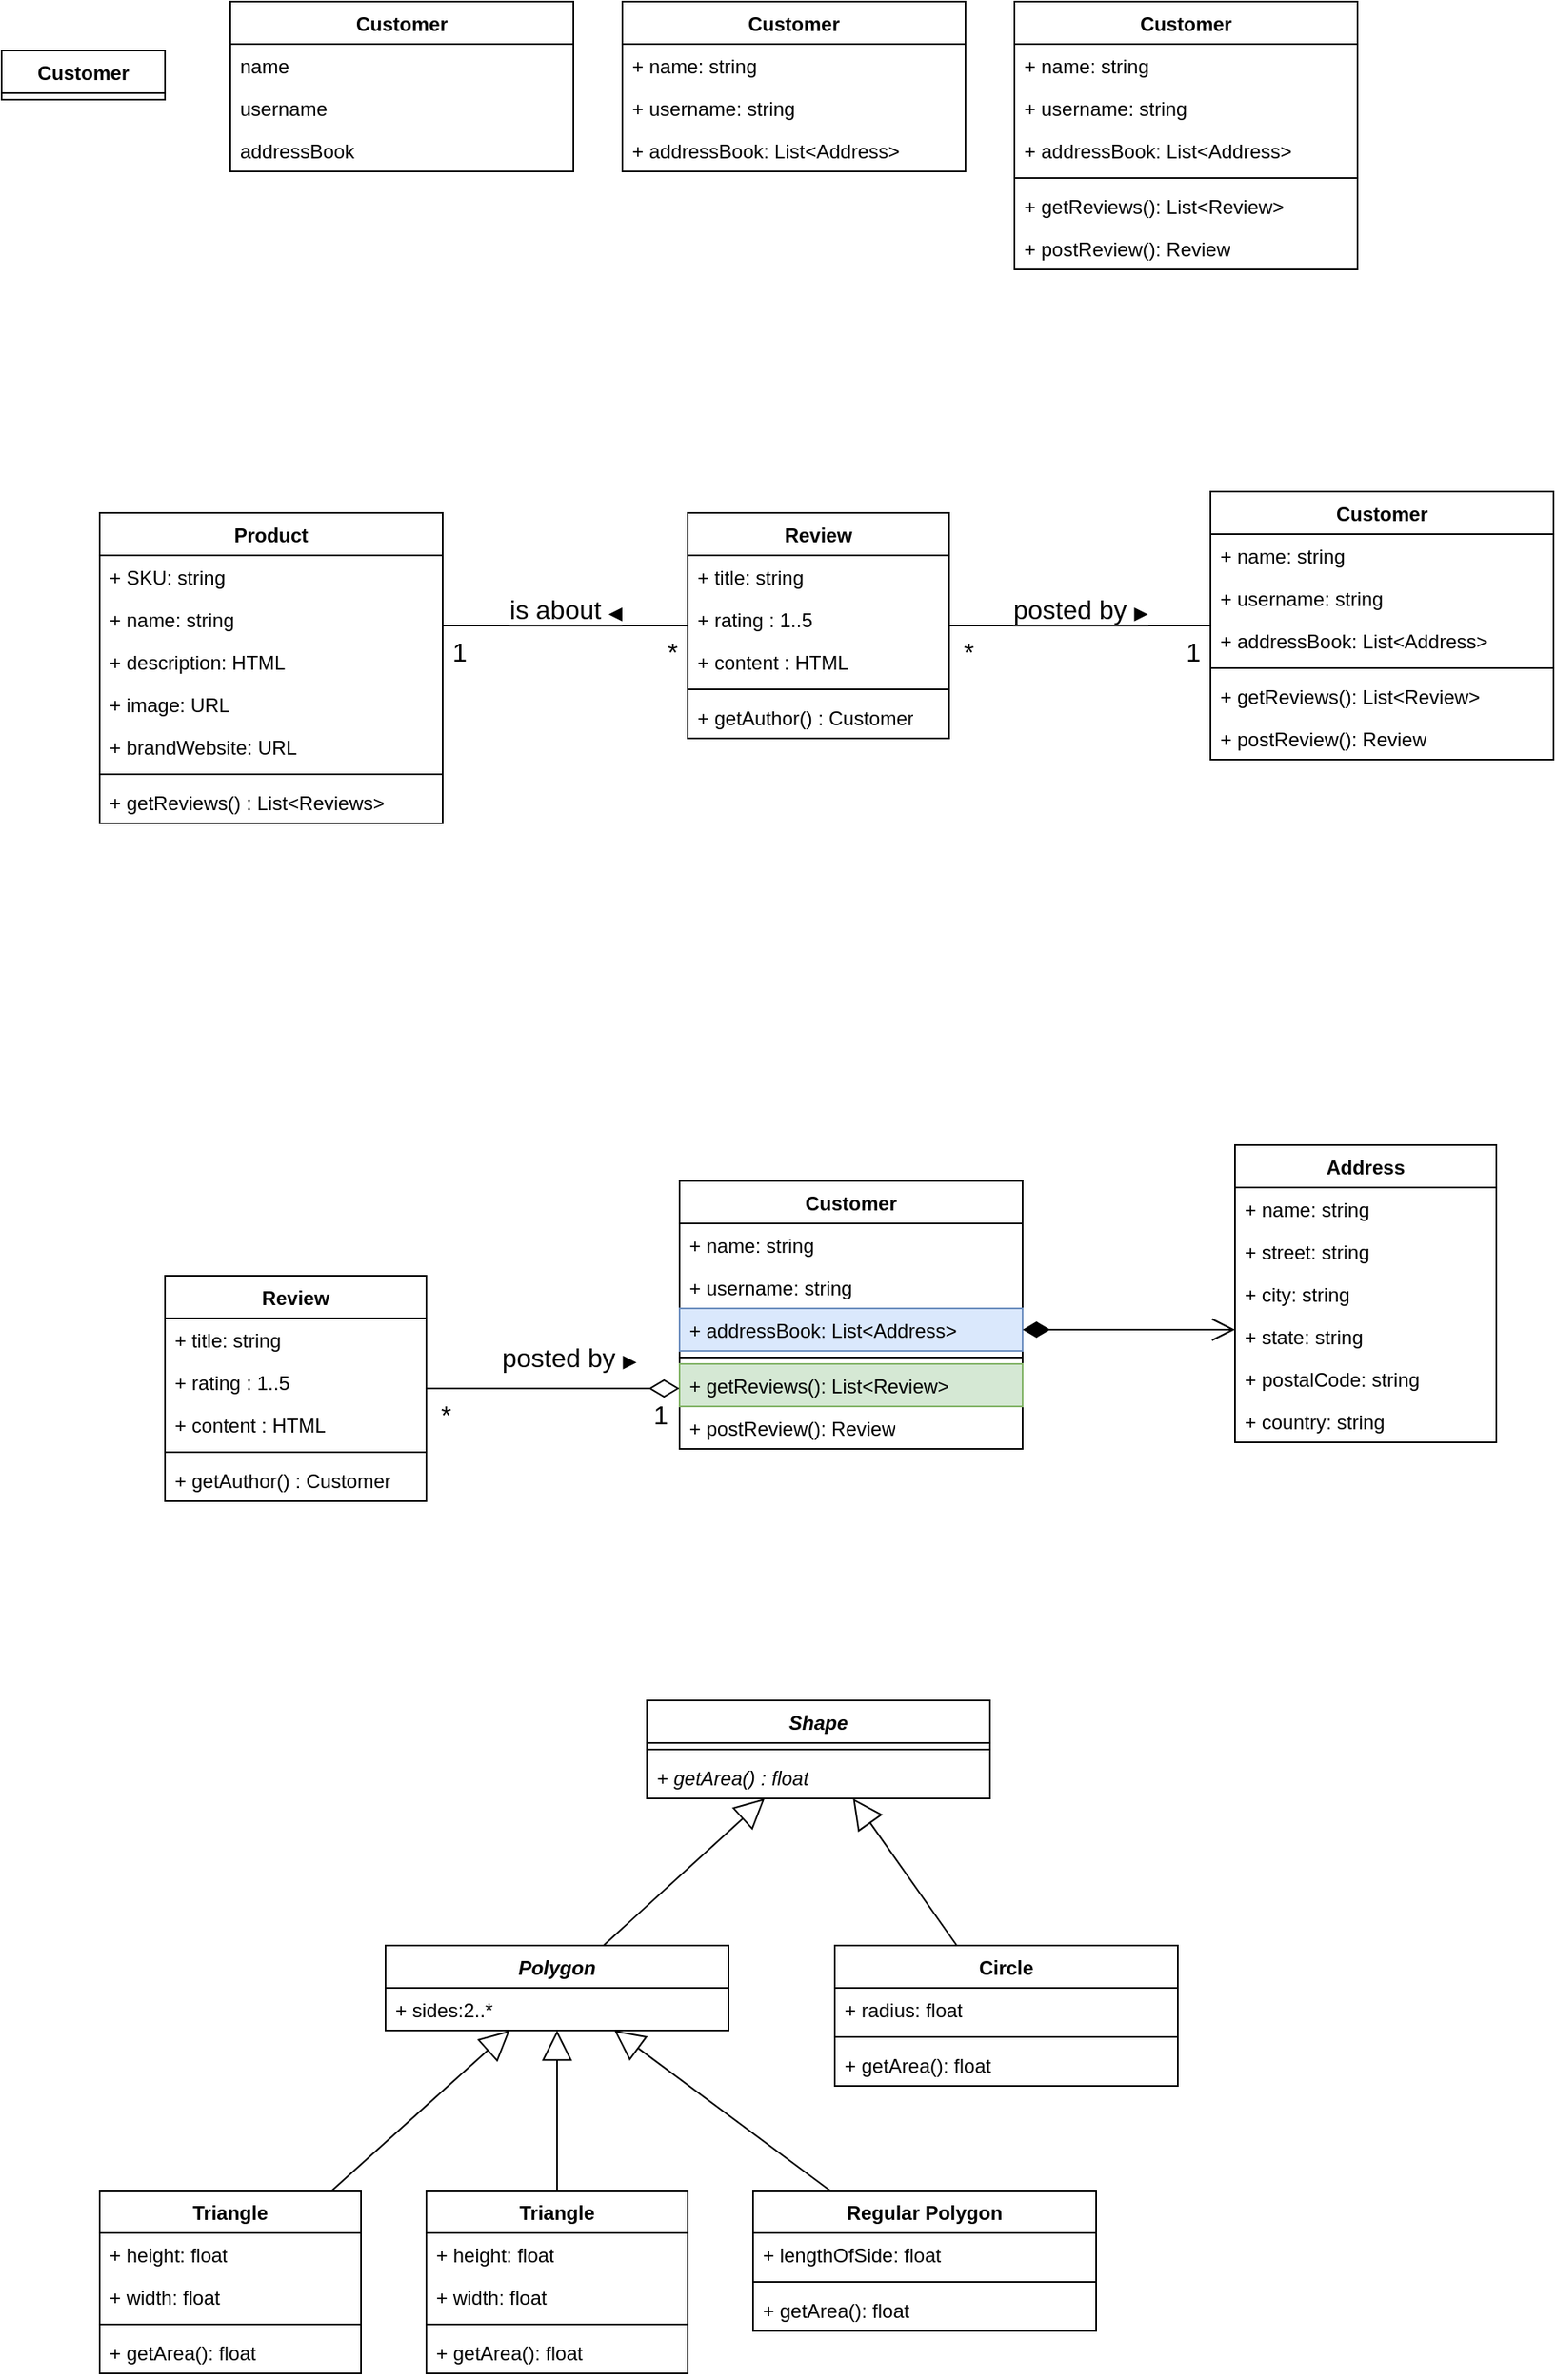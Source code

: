 <mxfile version="22.0.8" type="github">
  <diagram id="C5RBs43oDa-KdzZeNtuy" name="Page-1">
    <mxGraphModel dx="906" dy="637" grid="1" gridSize="10" guides="1" tooltips="1" connect="1" arrows="1" fold="1" page="1" pageScale="1" pageWidth="850" pageHeight="1100" math="0" shadow="0">
      <root>
        <mxCell id="WIyWlLk6GJQsqaUBKTNV-0" />
        <mxCell id="WIyWlLk6GJQsqaUBKTNV-1" parent="WIyWlLk6GJQsqaUBKTNV-0" />
        <mxCell id="ZJ9T57KxLmsrBC8LFWrL-14" value="Review" style="swimlane;fontStyle=1;align=center;verticalAlign=top;childLayout=stackLayout;horizontal=1;startSize=26;horizontalStack=0;resizeParent=1;resizeParentMax=0;resizeLast=0;collapsible=1;marginBottom=0;whiteSpace=wrap;html=1;" parent="WIyWlLk6GJQsqaUBKTNV-1" vertex="1">
          <mxGeometry x="440" y="373" width="160" height="138" as="geometry" />
        </mxCell>
        <mxCell id="ZJ9T57KxLmsrBC8LFWrL-15" value="+ title: string" style="text;strokeColor=none;fillColor=none;align=left;verticalAlign=top;spacingLeft=4;spacingRight=4;overflow=hidden;rotatable=0;points=[[0,0.5],[1,0.5]];portConstraint=eastwest;whiteSpace=wrap;html=1;" parent="ZJ9T57KxLmsrBC8LFWrL-14" vertex="1">
          <mxGeometry y="26" width="160" height="26" as="geometry" />
        </mxCell>
        <mxCell id="ZJ9T57KxLmsrBC8LFWrL-16" value="+ rating : 1..5" style="text;strokeColor=none;fillColor=none;align=left;verticalAlign=top;spacingLeft=4;spacingRight=4;overflow=hidden;rotatable=0;points=[[0,0.5],[1,0.5]];portConstraint=eastwest;whiteSpace=wrap;html=1;" parent="ZJ9T57KxLmsrBC8LFWrL-14" vertex="1">
          <mxGeometry y="52" width="160" height="26" as="geometry" />
        </mxCell>
        <mxCell id="ZJ9T57KxLmsrBC8LFWrL-17" value="+ content : HTML" style="text;strokeColor=none;fillColor=none;align=left;verticalAlign=top;spacingLeft=4;spacingRight=4;overflow=hidden;rotatable=0;points=[[0,0.5],[1,0.5]];portConstraint=eastwest;whiteSpace=wrap;html=1;" parent="ZJ9T57KxLmsrBC8LFWrL-14" vertex="1">
          <mxGeometry y="78" width="160" height="26" as="geometry" />
        </mxCell>
        <mxCell id="ZJ9T57KxLmsrBC8LFWrL-18" value="" style="line;strokeWidth=1;fillColor=none;align=left;verticalAlign=middle;spacingTop=-1;spacingLeft=3;spacingRight=3;rotatable=0;labelPosition=right;points=[];portConstraint=eastwest;strokeColor=inherit;" parent="ZJ9T57KxLmsrBC8LFWrL-14" vertex="1">
          <mxGeometry y="104" width="160" height="8" as="geometry" />
        </mxCell>
        <mxCell id="ZJ9T57KxLmsrBC8LFWrL-19" value="+ getAuthor() : Customer" style="text;strokeColor=none;fillColor=none;align=left;verticalAlign=top;spacingLeft=4;spacingRight=4;overflow=hidden;rotatable=0;points=[[0,0.5],[1,0.5]];portConstraint=eastwest;whiteSpace=wrap;html=1;" parent="ZJ9T57KxLmsrBC8LFWrL-14" vertex="1">
          <mxGeometry y="112" width="160" height="26" as="geometry" />
        </mxCell>
        <mxCell id="tM6PC3QzXayUx4B7SsoR-17" value="Customer" style="swimlane;fontStyle=1;align=center;verticalAlign=top;childLayout=stackLayout;horizontal=1;startSize=26;horizontalStack=0;resizeParent=1;resizeParentMax=0;resizeLast=0;collapsible=1;marginBottom=0;whiteSpace=wrap;html=1;" parent="WIyWlLk6GJQsqaUBKTNV-1" vertex="1">
          <mxGeometry x="160" y="60" width="210" height="104" as="geometry" />
        </mxCell>
        <mxCell id="tM6PC3QzXayUx4B7SsoR-18" value="name" style="text;strokeColor=none;fillColor=none;align=left;verticalAlign=top;spacingLeft=4;spacingRight=4;overflow=hidden;rotatable=0;points=[[0,0.5],[1,0.5]];portConstraint=eastwest;whiteSpace=wrap;html=1;" parent="tM6PC3QzXayUx4B7SsoR-17" vertex="1">
          <mxGeometry y="26" width="210" height="26" as="geometry" />
        </mxCell>
        <mxCell id="tM6PC3QzXayUx4B7SsoR-23" value="username" style="text;strokeColor=none;fillColor=none;align=left;verticalAlign=top;spacingLeft=4;spacingRight=4;overflow=hidden;rotatable=0;points=[[0,0.5],[1,0.5]];portConstraint=eastwest;whiteSpace=wrap;html=1;" parent="tM6PC3QzXayUx4B7SsoR-17" vertex="1">
          <mxGeometry y="52" width="210" height="26" as="geometry" />
        </mxCell>
        <mxCell id="tM6PC3QzXayUx4B7SsoR-50" value="addressBook" style="text;strokeColor=none;fillColor=none;align=left;verticalAlign=top;spacingLeft=4;spacingRight=4;overflow=hidden;rotatable=0;points=[[0,0.5],[1,0.5]];portConstraint=eastwest;whiteSpace=wrap;html=1;" parent="tM6PC3QzXayUx4B7SsoR-17" vertex="1">
          <mxGeometry y="78" width="210" height="26" as="geometry" />
        </mxCell>
        <mxCell id="tM6PC3QzXayUx4B7SsoR-25" value="Customer" style="swimlane;fontStyle=1;align=center;verticalAlign=top;childLayout=stackLayout;horizontal=1;startSize=26;horizontalStack=0;resizeParent=1;resizeParentMax=0;resizeLast=0;collapsible=1;marginBottom=0;whiteSpace=wrap;html=1;" parent="WIyWlLk6GJQsqaUBKTNV-1" vertex="1">
          <mxGeometry x="400" y="60" width="210" height="104" as="geometry" />
        </mxCell>
        <mxCell id="tM6PC3QzXayUx4B7SsoR-26" value="+ name: string" style="text;strokeColor=none;fillColor=none;align=left;verticalAlign=top;spacingLeft=4;spacingRight=4;overflow=hidden;rotatable=0;points=[[0,0.5],[1,0.5]];portConstraint=eastwest;whiteSpace=wrap;html=1;" parent="tM6PC3QzXayUx4B7SsoR-25" vertex="1">
          <mxGeometry y="26" width="210" height="26" as="geometry" />
        </mxCell>
        <mxCell id="tM6PC3QzXayUx4B7SsoR-27" value="+ username: string" style="text;strokeColor=none;fillColor=none;align=left;verticalAlign=top;spacingLeft=4;spacingRight=4;overflow=hidden;rotatable=0;points=[[0,0.5],[1,0.5]];portConstraint=eastwest;whiteSpace=wrap;html=1;" parent="tM6PC3QzXayUx4B7SsoR-25" vertex="1">
          <mxGeometry y="52" width="210" height="26" as="geometry" />
        </mxCell>
        <mxCell id="tM6PC3QzXayUx4B7SsoR-49" value="+ addressBook: List&amp;lt;Address&amp;gt;" style="text;strokeColor=none;fillColor=none;align=left;verticalAlign=top;spacingLeft=4;spacingRight=4;overflow=hidden;rotatable=0;points=[[0,0.5],[1,0.5]];portConstraint=eastwest;whiteSpace=wrap;html=1;" parent="tM6PC3QzXayUx4B7SsoR-25" vertex="1">
          <mxGeometry y="78" width="210" height="26" as="geometry" />
        </mxCell>
        <mxCell id="tM6PC3QzXayUx4B7SsoR-30" value="Customer" style="swimlane;fontStyle=1;align=center;verticalAlign=top;childLayout=stackLayout;horizontal=1;startSize=26;horizontalStack=0;resizeParent=1;resizeParentMax=0;resizeLast=0;collapsible=1;marginBottom=0;whiteSpace=wrap;html=1;" parent="WIyWlLk6GJQsqaUBKTNV-1" vertex="1">
          <mxGeometry x="640" y="60" width="210" height="164" as="geometry" />
        </mxCell>
        <mxCell id="tM6PC3QzXayUx4B7SsoR-31" value="+ name: string" style="text;strokeColor=none;fillColor=none;align=left;verticalAlign=top;spacingLeft=4;spacingRight=4;overflow=hidden;rotatable=0;points=[[0,0.5],[1,0.5]];portConstraint=eastwest;whiteSpace=wrap;html=1;" parent="tM6PC3QzXayUx4B7SsoR-30" vertex="1">
          <mxGeometry y="26" width="210" height="26" as="geometry" />
        </mxCell>
        <mxCell id="tM6PC3QzXayUx4B7SsoR-32" value="+ username: string" style="text;strokeColor=none;fillColor=none;align=left;verticalAlign=top;spacingLeft=4;spacingRight=4;overflow=hidden;rotatable=0;points=[[0,0.5],[1,0.5]];portConstraint=eastwest;whiteSpace=wrap;html=1;" parent="tM6PC3QzXayUx4B7SsoR-30" vertex="1">
          <mxGeometry y="52" width="210" height="26" as="geometry" />
        </mxCell>
        <mxCell id="tM6PC3QzXayUx4B7SsoR-48" value="+ addressBook: List&amp;lt;Address&amp;gt;" style="text;strokeColor=none;fillColor=none;align=left;verticalAlign=top;spacingLeft=4;spacingRight=4;overflow=hidden;rotatable=0;points=[[0,0.5],[1,0.5]];portConstraint=eastwest;whiteSpace=wrap;html=1;" parent="tM6PC3QzXayUx4B7SsoR-30" vertex="1">
          <mxGeometry y="78" width="210" height="26" as="geometry" />
        </mxCell>
        <mxCell id="tM6PC3QzXayUx4B7SsoR-33" value="" style="line;strokeWidth=1;fillColor=none;align=left;verticalAlign=middle;spacingTop=-1;spacingLeft=3;spacingRight=3;rotatable=0;labelPosition=right;points=[];portConstraint=eastwest;strokeColor=inherit;" parent="tM6PC3QzXayUx4B7SsoR-30" vertex="1">
          <mxGeometry y="104" width="210" height="8" as="geometry" />
        </mxCell>
        <mxCell id="tM6PC3QzXayUx4B7SsoR-100" value="+ getReviews(): List&amp;lt;Review&amp;gt;" style="text;strokeColor=none;fillColor=none;align=left;verticalAlign=top;spacingLeft=4;spacingRight=4;overflow=hidden;rotatable=0;points=[[0,0.5],[1,0.5]];portConstraint=eastwest;whiteSpace=wrap;html=1;" parent="tM6PC3QzXayUx4B7SsoR-30" vertex="1">
          <mxGeometry y="112" width="210" height="26" as="geometry" />
        </mxCell>
        <mxCell id="tM6PC3QzXayUx4B7SsoR-34" value="+ postReview(): Review" style="text;strokeColor=none;fillColor=none;align=left;verticalAlign=top;spacingLeft=4;spacingRight=4;overflow=hidden;rotatable=0;points=[[0,0.5],[1,0.5]];portConstraint=eastwest;whiteSpace=wrap;html=1;" parent="tM6PC3QzXayUx4B7SsoR-30" vertex="1">
          <mxGeometry y="138" width="210" height="26" as="geometry" />
        </mxCell>
        <mxCell id="tM6PC3QzXayUx4B7SsoR-35" value="Customer" style="swimlane;fontStyle=1;align=center;verticalAlign=top;childLayout=stackLayout;horizontal=1;startSize=26;horizontalStack=0;resizeParent=1;resizeParentMax=0;resizeLast=0;collapsible=1;marginBottom=0;whiteSpace=wrap;html=1;" parent="WIyWlLk6GJQsqaUBKTNV-1" vertex="1" collapsed="1">
          <mxGeometry x="20" y="90" width="100" height="30" as="geometry">
            <mxRectangle x="-10" y="80" width="210" height="112" as="alternateBounds" />
          </mxGeometry>
        </mxCell>
        <mxCell id="tM6PC3QzXayUx4B7SsoR-36" value="+ name: string" style="text;strokeColor=none;fillColor=none;align=left;verticalAlign=top;spacingLeft=4;spacingRight=4;overflow=hidden;rotatable=0;points=[[0,0.5],[1,0.5]];portConstraint=eastwest;whiteSpace=wrap;html=1;" parent="tM6PC3QzXayUx4B7SsoR-35" vertex="1">
          <mxGeometry y="26" width="210" height="26" as="geometry" />
        </mxCell>
        <mxCell id="tM6PC3QzXayUx4B7SsoR-37" value="+ username: string" style="text;strokeColor=none;fillColor=none;align=left;verticalAlign=top;spacingLeft=4;spacingRight=4;overflow=hidden;rotatable=0;points=[[0,0.5],[1,0.5]];portConstraint=eastwest;whiteSpace=wrap;html=1;" parent="tM6PC3QzXayUx4B7SsoR-35" vertex="1">
          <mxGeometry y="52" width="210" height="26" as="geometry" />
        </mxCell>
        <mxCell id="tM6PC3QzXayUx4B7SsoR-38" value="" style="line;strokeWidth=1;fillColor=none;align=left;verticalAlign=middle;spacingTop=-1;spacingLeft=3;spacingRight=3;rotatable=0;labelPosition=right;points=[];portConstraint=eastwest;strokeColor=inherit;" parent="tM6PC3QzXayUx4B7SsoR-35" vertex="1">
          <mxGeometry y="78" width="210" height="8" as="geometry" />
        </mxCell>
        <mxCell id="tM6PC3QzXayUx4B7SsoR-39" value="+ postReview(): Review" style="text;strokeColor=none;fillColor=none;align=left;verticalAlign=top;spacingLeft=4;spacingRight=4;overflow=hidden;rotatable=0;points=[[0,0.5],[1,0.5]];portConstraint=eastwest;whiteSpace=wrap;html=1;" parent="tM6PC3QzXayUx4B7SsoR-35" vertex="1">
          <mxGeometry y="86" width="210" height="26" as="geometry" />
        </mxCell>
        <mxCell id="tM6PC3QzXayUx4B7SsoR-40" value="Customer" style="swimlane;fontStyle=1;align=center;verticalAlign=top;childLayout=stackLayout;horizontal=1;startSize=26;horizontalStack=0;resizeParent=1;resizeParentMax=0;resizeLast=0;collapsible=1;marginBottom=0;whiteSpace=wrap;html=1;" parent="WIyWlLk6GJQsqaUBKTNV-1" vertex="1">
          <mxGeometry x="760" y="360" width="210" height="164" as="geometry" />
        </mxCell>
        <mxCell id="tM6PC3QzXayUx4B7SsoR-41" value="+ name: string" style="text;strokeColor=none;fillColor=none;align=left;verticalAlign=top;spacingLeft=4;spacingRight=4;overflow=hidden;rotatable=0;points=[[0,0.5],[1,0.5]];portConstraint=eastwest;whiteSpace=wrap;html=1;" parent="tM6PC3QzXayUx4B7SsoR-40" vertex="1">
          <mxGeometry y="26" width="210" height="26" as="geometry" />
        </mxCell>
        <mxCell id="tM6PC3QzXayUx4B7SsoR-42" value="+ username: string" style="text;strokeColor=none;fillColor=none;align=left;verticalAlign=top;spacingLeft=4;spacingRight=4;overflow=hidden;rotatable=0;points=[[0,0.5],[1,0.5]];portConstraint=eastwest;whiteSpace=wrap;html=1;" parent="tM6PC3QzXayUx4B7SsoR-40" vertex="1">
          <mxGeometry y="52" width="210" height="26" as="geometry" />
        </mxCell>
        <mxCell id="tM6PC3QzXayUx4B7SsoR-46" value="+ addressBook: List&amp;lt;Address&amp;gt;" style="text;strokeColor=none;fillColor=none;align=left;verticalAlign=top;spacingLeft=4;spacingRight=4;overflow=hidden;rotatable=0;points=[[0,0.5],[1,0.5]];portConstraint=eastwest;whiteSpace=wrap;html=1;" parent="tM6PC3QzXayUx4B7SsoR-40" vertex="1">
          <mxGeometry y="78" width="210" height="26" as="geometry" />
        </mxCell>
        <mxCell id="tM6PC3QzXayUx4B7SsoR-43" value="" style="line;strokeWidth=1;fillColor=none;align=left;verticalAlign=middle;spacingTop=-1;spacingLeft=3;spacingRight=3;rotatable=0;labelPosition=right;points=[];portConstraint=eastwest;strokeColor=inherit;" parent="tM6PC3QzXayUx4B7SsoR-40" vertex="1">
          <mxGeometry y="104" width="210" height="8" as="geometry" />
        </mxCell>
        <mxCell id="tM6PC3QzXayUx4B7SsoR-90" value="+ getReviews(): List&amp;lt;Review&amp;gt;" style="text;strokeColor=none;fillColor=none;align=left;verticalAlign=top;spacingLeft=4;spacingRight=4;overflow=hidden;rotatable=0;points=[[0,0.5],[1,0.5]];portConstraint=eastwest;whiteSpace=wrap;html=1;" parent="tM6PC3QzXayUx4B7SsoR-40" vertex="1">
          <mxGeometry y="112" width="210" height="26" as="geometry" />
        </mxCell>
        <mxCell id="tM6PC3QzXayUx4B7SsoR-44" value="+ postReview(): Review" style="text;strokeColor=none;fillColor=none;align=left;verticalAlign=top;spacingLeft=4;spacingRight=4;overflow=hidden;rotatable=0;points=[[0,0.5],[1,0.5]];portConstraint=eastwest;whiteSpace=wrap;html=1;" parent="tM6PC3QzXayUx4B7SsoR-40" vertex="1">
          <mxGeometry y="138" width="210" height="26" as="geometry" />
        </mxCell>
        <mxCell id="tM6PC3QzXayUx4B7SsoR-51" value="Address" style="swimlane;fontStyle=1;align=center;verticalAlign=top;childLayout=stackLayout;horizontal=1;startSize=26;horizontalStack=0;resizeParent=1;resizeParentMax=0;resizeLast=0;collapsible=1;marginBottom=0;whiteSpace=wrap;html=1;" parent="WIyWlLk6GJQsqaUBKTNV-1" vertex="1">
          <mxGeometry x="775" y="760" width="160" height="182" as="geometry" />
        </mxCell>
        <mxCell id="tM6PC3QzXayUx4B7SsoR-52" value="+ name: string" style="text;strokeColor=none;fillColor=none;align=left;verticalAlign=top;spacingLeft=4;spacingRight=4;overflow=hidden;rotatable=0;points=[[0,0.5],[1,0.5]];portConstraint=eastwest;whiteSpace=wrap;html=1;" parent="tM6PC3QzXayUx4B7SsoR-51" vertex="1">
          <mxGeometry y="26" width="160" height="26" as="geometry" />
        </mxCell>
        <mxCell id="tM6PC3QzXayUx4B7SsoR-53" value="+ street: string" style="text;strokeColor=none;fillColor=none;align=left;verticalAlign=top;spacingLeft=4;spacingRight=4;overflow=hidden;rotatable=0;points=[[0,0.5],[1,0.5]];portConstraint=eastwest;whiteSpace=wrap;html=1;" parent="tM6PC3QzXayUx4B7SsoR-51" vertex="1">
          <mxGeometry y="52" width="160" height="26" as="geometry" />
        </mxCell>
        <mxCell id="tM6PC3QzXayUx4B7SsoR-54" value="+ city: string" style="text;strokeColor=none;fillColor=none;align=left;verticalAlign=top;spacingLeft=4;spacingRight=4;overflow=hidden;rotatable=0;points=[[0,0.5],[1,0.5]];portConstraint=eastwest;whiteSpace=wrap;html=1;" parent="tM6PC3QzXayUx4B7SsoR-51" vertex="1">
          <mxGeometry y="78" width="160" height="26" as="geometry" />
        </mxCell>
        <mxCell id="tM6PC3QzXayUx4B7SsoR-55" value="+ state: string" style="text;strokeColor=none;fillColor=none;align=left;verticalAlign=top;spacingLeft=4;spacingRight=4;overflow=hidden;rotatable=0;points=[[0,0.5],[1,0.5]];portConstraint=eastwest;whiteSpace=wrap;html=1;" parent="tM6PC3QzXayUx4B7SsoR-51" vertex="1">
          <mxGeometry y="104" width="160" height="26" as="geometry" />
        </mxCell>
        <mxCell id="tM6PC3QzXayUx4B7SsoR-56" value="+ postalCode: string" style="text;strokeColor=none;fillColor=none;align=left;verticalAlign=top;spacingLeft=4;spacingRight=4;overflow=hidden;rotatable=0;points=[[0,0.5],[1,0.5]];portConstraint=eastwest;whiteSpace=wrap;html=1;" parent="tM6PC3QzXayUx4B7SsoR-51" vertex="1">
          <mxGeometry y="130" width="160" height="26" as="geometry" />
        </mxCell>
        <mxCell id="tM6PC3QzXayUx4B7SsoR-57" value="+ country: string" style="text;strokeColor=none;fillColor=none;align=left;verticalAlign=top;spacingLeft=4;spacingRight=4;overflow=hidden;rotatable=0;points=[[0,0.5],[1,0.5]];portConstraint=eastwest;whiteSpace=wrap;html=1;" parent="tM6PC3QzXayUx4B7SsoR-51" vertex="1">
          <mxGeometry y="156" width="160" height="26" as="geometry" />
        </mxCell>
        <mxCell id="tM6PC3QzXayUx4B7SsoR-58" value="&lt;font style=&quot;font-size: 16px;&quot;&gt;posted by&amp;nbsp;&lt;/font&gt;▶" style="endArrow=none;html=1;endSize=12;startArrow=none;startSize=14;startFill=0;edgeStyle=orthogonalEdgeStyle;rounded=0;endFill=0;" parent="WIyWlLk6GJQsqaUBKTNV-1" source="ZJ9T57KxLmsrBC8LFWrL-14" target="tM6PC3QzXayUx4B7SsoR-40" edge="1">
          <mxGeometry y="10" relative="1" as="geometry">
            <mxPoint x="450" y="471.5" as="sourcePoint" />
            <mxPoint x="610" y="471.5" as="targetPoint" />
            <mxPoint as="offset" />
          </mxGeometry>
        </mxCell>
        <mxCell id="tM6PC3QzXayUx4B7SsoR-59" value="&lt;font&gt;&lt;font style=&quot;font-size: 16px;&quot;&gt;*&lt;/font&gt;&lt;br&gt;&lt;/font&gt;" style="edgeLabel;resizable=0;html=1;align=left;verticalAlign=top;" parent="tM6PC3QzXayUx4B7SsoR-58" connectable="0" vertex="1">
          <mxGeometry x="-1" relative="1" as="geometry">
            <mxPoint x="7" as="offset" />
          </mxGeometry>
        </mxCell>
        <mxCell id="tM6PC3QzXayUx4B7SsoR-60" value="&lt;font style=&quot;font-size: 16px;&quot;&gt;1&lt;/font&gt;" style="edgeLabel;resizable=0;html=1;align=right;verticalAlign=top;" parent="tM6PC3QzXayUx4B7SsoR-58" connectable="0" vertex="1">
          <mxGeometry x="1" relative="1" as="geometry">
            <mxPoint x="-6" as="offset" />
          </mxGeometry>
        </mxCell>
        <mxCell id="tM6PC3QzXayUx4B7SsoR-61" value="Product" style="swimlane;fontStyle=1;align=center;verticalAlign=top;childLayout=stackLayout;horizontal=1;startSize=26;horizontalStack=0;resizeParent=1;resizeParentMax=0;resizeLast=0;collapsible=1;marginBottom=0;whiteSpace=wrap;html=1;" parent="WIyWlLk6GJQsqaUBKTNV-1" vertex="1">
          <mxGeometry x="80" y="373" width="210" height="190" as="geometry" />
        </mxCell>
        <mxCell id="tM6PC3QzXayUx4B7SsoR-62" value="+ SKU: string" style="text;strokeColor=none;fillColor=none;align=left;verticalAlign=top;spacingLeft=4;spacingRight=4;overflow=hidden;rotatable=0;points=[[0,0.5],[1,0.5]];portConstraint=eastwest;whiteSpace=wrap;html=1;" parent="tM6PC3QzXayUx4B7SsoR-61" vertex="1">
          <mxGeometry y="26" width="210" height="26" as="geometry" />
        </mxCell>
        <mxCell id="tM6PC3QzXayUx4B7SsoR-63" value="+ name: string" style="text;strokeColor=none;fillColor=none;align=left;verticalAlign=top;spacingLeft=4;spacingRight=4;overflow=hidden;rotatable=0;points=[[0,0.5],[1,0.5]];portConstraint=eastwest;whiteSpace=wrap;html=1;" parent="tM6PC3QzXayUx4B7SsoR-61" vertex="1">
          <mxGeometry y="52" width="210" height="26" as="geometry" />
        </mxCell>
        <mxCell id="tM6PC3QzXayUx4B7SsoR-73" value="+ description: HTML" style="text;strokeColor=none;fillColor=none;align=left;verticalAlign=top;spacingLeft=4;spacingRight=4;overflow=hidden;rotatable=0;points=[[0,0.5],[1,0.5]];portConstraint=eastwest;whiteSpace=wrap;html=1;" parent="tM6PC3QzXayUx4B7SsoR-61" vertex="1">
          <mxGeometry y="78" width="210" height="26" as="geometry" />
        </mxCell>
        <mxCell id="tM6PC3QzXayUx4B7SsoR-65" value="+ image: URL" style="text;strokeColor=none;fillColor=none;align=left;verticalAlign=top;spacingLeft=4;spacingRight=4;overflow=hidden;rotatable=0;points=[[0,0.5],[1,0.5]];portConstraint=eastwest;whiteSpace=wrap;html=1;" parent="tM6PC3QzXayUx4B7SsoR-61" vertex="1">
          <mxGeometry y="104" width="210" height="26" as="geometry" />
        </mxCell>
        <mxCell id="tM6PC3QzXayUx4B7SsoR-66" value="+ brandWebsite: URL" style="text;strokeColor=none;fillColor=none;align=left;verticalAlign=top;spacingLeft=4;spacingRight=4;overflow=hidden;rotatable=0;points=[[0,0.5],[1,0.5]];portConstraint=eastwest;whiteSpace=wrap;html=1;" parent="tM6PC3QzXayUx4B7SsoR-61" vertex="1">
          <mxGeometry y="130" width="210" height="26" as="geometry" />
        </mxCell>
        <mxCell id="tM6PC3QzXayUx4B7SsoR-67" value="" style="line;strokeWidth=1;fillColor=none;align=left;verticalAlign=middle;spacingTop=-1;spacingLeft=3;spacingRight=3;rotatable=0;labelPosition=right;points=[];portConstraint=eastwest;strokeColor=inherit;" parent="tM6PC3QzXayUx4B7SsoR-61" vertex="1">
          <mxGeometry y="156" width="210" height="8" as="geometry" />
        </mxCell>
        <mxCell id="tM6PC3QzXayUx4B7SsoR-68" value="+ getReviews() : List&amp;lt;Reviews&amp;gt;" style="text;strokeColor=none;fillColor=none;align=left;verticalAlign=top;spacingLeft=4;spacingRight=4;overflow=hidden;rotatable=0;points=[[0,0.5],[1,0.5]];portConstraint=eastwest;whiteSpace=wrap;html=1;" parent="tM6PC3QzXayUx4B7SsoR-61" vertex="1">
          <mxGeometry y="164" width="210" height="26" as="geometry" />
        </mxCell>
        <mxCell id="tM6PC3QzXayUx4B7SsoR-70" value="&lt;font style=&quot;font-size: 16px;&quot;&gt;is about&amp;nbsp;&lt;/font&gt;◀" style="endArrow=none;html=1;endSize=12;startArrow=none;startSize=14;startFill=0;edgeStyle=orthogonalEdgeStyle;rounded=0;endFill=0;" parent="WIyWlLk6GJQsqaUBKTNV-1" edge="1">
          <mxGeometry y="10" relative="1" as="geometry">
            <mxPoint x="290" y="442" as="sourcePoint" />
            <mxPoint x="440" y="442" as="targetPoint" />
            <mxPoint as="offset" />
          </mxGeometry>
        </mxCell>
        <mxCell id="tM6PC3QzXayUx4B7SsoR-71" value="&lt;font style=&quot;font-size: 16px;&quot;&gt;1&lt;/font&gt;" style="edgeLabel;resizable=0;html=1;align=left;verticalAlign=top;" parent="tM6PC3QzXayUx4B7SsoR-70" connectable="0" vertex="1">
          <mxGeometry x="-1" relative="1" as="geometry">
            <mxPoint x="4" as="offset" />
          </mxGeometry>
        </mxCell>
        <mxCell id="tM6PC3QzXayUx4B7SsoR-72" value="&lt;font style=&quot;font-size: 16px;&quot;&gt;*&lt;/font&gt;" style="edgeLabel;resizable=0;html=1;align=right;verticalAlign=top;" parent="tM6PC3QzXayUx4B7SsoR-70" connectable="0" vertex="1">
          <mxGeometry x="1" relative="1" as="geometry">
            <mxPoint x="-6" as="offset" />
          </mxGeometry>
        </mxCell>
        <mxCell id="tM6PC3QzXayUx4B7SsoR-80" value="Customer" style="swimlane;fontStyle=1;align=center;verticalAlign=top;childLayout=stackLayout;horizontal=1;startSize=26;horizontalStack=0;resizeParent=1;resizeParentMax=0;resizeLast=0;collapsible=1;marginBottom=0;whiteSpace=wrap;html=1;" parent="WIyWlLk6GJQsqaUBKTNV-1" vertex="1">
          <mxGeometry x="435" y="782" width="210" height="164" as="geometry" />
        </mxCell>
        <mxCell id="tM6PC3QzXayUx4B7SsoR-81" value="+ name: string" style="text;strokeColor=none;fillColor=none;align=left;verticalAlign=top;spacingLeft=4;spacingRight=4;overflow=hidden;rotatable=0;points=[[0,0.5],[1,0.5]];portConstraint=eastwest;whiteSpace=wrap;html=1;" parent="tM6PC3QzXayUx4B7SsoR-80" vertex="1">
          <mxGeometry y="26" width="210" height="26" as="geometry" />
        </mxCell>
        <mxCell id="tM6PC3QzXayUx4B7SsoR-82" value="+ username: string" style="text;strokeColor=none;fillColor=none;align=left;verticalAlign=top;spacingLeft=4;spacingRight=4;overflow=hidden;rotatable=0;points=[[0,0.5],[1,0.5]];portConstraint=eastwest;whiteSpace=wrap;html=1;" parent="tM6PC3QzXayUx4B7SsoR-80" vertex="1">
          <mxGeometry y="52" width="210" height="26" as="geometry" />
        </mxCell>
        <mxCell id="tM6PC3QzXayUx4B7SsoR-83" value="+ addressBook: List&amp;lt;Address&amp;gt;" style="text;strokeColor=#6c8ebf;fillColor=#dae8fc;align=left;verticalAlign=top;spacingLeft=4;spacingRight=4;overflow=hidden;rotatable=0;points=[[0,0.5],[1,0.5]];portConstraint=eastwest;whiteSpace=wrap;html=1;" parent="tM6PC3QzXayUx4B7SsoR-80" vertex="1">
          <mxGeometry y="78" width="210" height="26" as="geometry" />
        </mxCell>
        <mxCell id="tM6PC3QzXayUx4B7SsoR-84" value="" style="line;strokeWidth=1;fillColor=none;align=left;verticalAlign=middle;spacingTop=-1;spacingLeft=3;spacingRight=3;rotatable=0;labelPosition=right;points=[];portConstraint=eastwest;strokeColor=inherit;" parent="tM6PC3QzXayUx4B7SsoR-80" vertex="1">
          <mxGeometry y="104" width="210" height="8" as="geometry" />
        </mxCell>
        <mxCell id="tM6PC3QzXayUx4B7SsoR-89" value="+ getReviews(): List&amp;lt;Review&amp;gt;" style="text;strokeColor=#82b366;fillColor=#d5e8d4;align=left;verticalAlign=top;spacingLeft=4;spacingRight=4;overflow=hidden;rotatable=0;points=[[0,0.5],[1,0.5]];portConstraint=eastwest;whiteSpace=wrap;html=1;" parent="tM6PC3QzXayUx4B7SsoR-80" vertex="1">
          <mxGeometry y="112" width="210" height="26" as="geometry" />
        </mxCell>
        <mxCell id="tM6PC3QzXayUx4B7SsoR-85" value="+ postReview(): Review" style="text;strokeColor=none;fillColor=none;align=left;verticalAlign=top;spacingLeft=4;spacingRight=4;overflow=hidden;rotatable=0;points=[[0,0.5],[1,0.5]];portConstraint=eastwest;whiteSpace=wrap;html=1;" parent="tM6PC3QzXayUx4B7SsoR-80" vertex="1">
          <mxGeometry y="138" width="210" height="26" as="geometry" />
        </mxCell>
        <mxCell id="tM6PC3QzXayUx4B7SsoR-86" value="" style="endArrow=open;html=1;endSize=12;startArrow=diamondThin;startSize=14;startFill=1;edgeStyle=orthogonalEdgeStyle;rounded=0;" parent="WIyWlLk6GJQsqaUBKTNV-1" source="tM6PC3QzXayUx4B7SsoR-83" target="tM6PC3QzXayUx4B7SsoR-51" edge="1">
          <mxGeometry y="10" relative="1" as="geometry">
            <mxPoint x="525" y="850" as="sourcePoint" />
            <mxPoint x="675" y="850" as="targetPoint" />
            <Array as="points">
              <mxPoint x="575" y="870" />
              <mxPoint x="575" y="870" />
            </Array>
            <mxPoint as="offset" />
          </mxGeometry>
        </mxCell>
        <mxCell id="tM6PC3QzXayUx4B7SsoR-91" value="Review" style="swimlane;fontStyle=1;align=center;verticalAlign=top;childLayout=stackLayout;horizontal=1;startSize=26;horizontalStack=0;resizeParent=1;resizeParentMax=0;resizeLast=0;collapsible=1;marginBottom=0;whiteSpace=wrap;html=1;" parent="WIyWlLk6GJQsqaUBKTNV-1" vertex="1">
          <mxGeometry x="120" y="840" width="160" height="138" as="geometry" />
        </mxCell>
        <mxCell id="tM6PC3QzXayUx4B7SsoR-92" value="+ title: string" style="text;strokeColor=none;fillColor=none;align=left;verticalAlign=top;spacingLeft=4;spacingRight=4;overflow=hidden;rotatable=0;points=[[0,0.5],[1,0.5]];portConstraint=eastwest;whiteSpace=wrap;html=1;" parent="tM6PC3QzXayUx4B7SsoR-91" vertex="1">
          <mxGeometry y="26" width="160" height="26" as="geometry" />
        </mxCell>
        <mxCell id="tM6PC3QzXayUx4B7SsoR-93" value="+ rating : 1..5" style="text;strokeColor=none;fillColor=none;align=left;verticalAlign=top;spacingLeft=4;spacingRight=4;overflow=hidden;rotatable=0;points=[[0,0.5],[1,0.5]];portConstraint=eastwest;whiteSpace=wrap;html=1;" parent="tM6PC3QzXayUx4B7SsoR-91" vertex="1">
          <mxGeometry y="52" width="160" height="26" as="geometry" />
        </mxCell>
        <mxCell id="tM6PC3QzXayUx4B7SsoR-94" value="+ content : HTML" style="text;strokeColor=none;fillColor=none;align=left;verticalAlign=top;spacingLeft=4;spacingRight=4;overflow=hidden;rotatable=0;points=[[0,0.5],[1,0.5]];portConstraint=eastwest;whiteSpace=wrap;html=1;" parent="tM6PC3QzXayUx4B7SsoR-91" vertex="1">
          <mxGeometry y="78" width="160" height="26" as="geometry" />
        </mxCell>
        <mxCell id="tM6PC3QzXayUx4B7SsoR-95" value="" style="line;strokeWidth=1;fillColor=none;align=left;verticalAlign=middle;spacingTop=-1;spacingLeft=3;spacingRight=3;rotatable=0;labelPosition=right;points=[];portConstraint=eastwest;strokeColor=inherit;" parent="tM6PC3QzXayUx4B7SsoR-91" vertex="1">
          <mxGeometry y="104" width="160" height="8" as="geometry" />
        </mxCell>
        <mxCell id="tM6PC3QzXayUx4B7SsoR-96" value="+ getAuthor() : Customer" style="text;strokeColor=none;fillColor=none;align=left;verticalAlign=top;spacingLeft=4;spacingRight=4;overflow=hidden;rotatable=0;points=[[0,0.5],[1,0.5]];portConstraint=eastwest;whiteSpace=wrap;html=1;" parent="tM6PC3QzXayUx4B7SsoR-91" vertex="1">
          <mxGeometry y="112" width="160" height="26" as="geometry" />
        </mxCell>
        <mxCell id="tM6PC3QzXayUx4B7SsoR-97" value="&lt;font style=&quot;font-size: 16px;&quot;&gt;posted by&amp;nbsp;&lt;/font&gt;▶" style="endArrow=diamondThin;html=1;endSize=16;startArrow=none;startSize=14;startFill=0;edgeStyle=orthogonalEdgeStyle;rounded=0;endFill=0;" parent="WIyWlLk6GJQsqaUBKTNV-1" source="tM6PC3QzXayUx4B7SsoR-91" edge="1">
          <mxGeometry x="0.129" y="19" relative="1" as="geometry">
            <mxPoint x="125" y="938.5" as="sourcePoint" />
            <mxPoint x="435" y="909" as="targetPoint" />
            <mxPoint as="offset" />
          </mxGeometry>
        </mxCell>
        <mxCell id="tM6PC3QzXayUx4B7SsoR-98" value="&lt;font&gt;&lt;font style=&quot;font-size: 16px;&quot;&gt;*&lt;/font&gt;&lt;br&gt;&lt;/font&gt;" style="edgeLabel;resizable=0;html=1;align=left;verticalAlign=top;" parent="tM6PC3QzXayUx4B7SsoR-97" connectable="0" vertex="1">
          <mxGeometry x="-1" relative="1" as="geometry">
            <mxPoint x="7" as="offset" />
          </mxGeometry>
        </mxCell>
        <mxCell id="tM6PC3QzXayUx4B7SsoR-99" value="&lt;font style=&quot;font-size: 16px;&quot;&gt;1&lt;/font&gt;" style="edgeLabel;resizable=0;html=1;align=right;verticalAlign=top;" parent="tM6PC3QzXayUx4B7SsoR-97" connectable="0" vertex="1">
          <mxGeometry x="1" relative="1" as="geometry">
            <mxPoint x="-6" as="offset" />
          </mxGeometry>
        </mxCell>
        <mxCell id="zZL_493IjUCkbNJzFupQ-3" value="&lt;i&gt;Shape&lt;/i&gt;" style="swimlane;fontStyle=1;align=center;verticalAlign=top;childLayout=stackLayout;horizontal=1;startSize=26;horizontalStack=0;resizeParent=1;resizeParentMax=0;resizeLast=0;collapsible=1;marginBottom=0;whiteSpace=wrap;html=1;" vertex="1" parent="WIyWlLk6GJQsqaUBKTNV-1">
          <mxGeometry x="415" y="1100" width="210" height="60" as="geometry" />
        </mxCell>
        <mxCell id="zZL_493IjUCkbNJzFupQ-9" value="" style="line;strokeWidth=1;fillColor=none;align=left;verticalAlign=middle;spacingTop=-1;spacingLeft=3;spacingRight=3;rotatable=0;labelPosition=right;points=[];portConstraint=eastwest;strokeColor=inherit;" vertex="1" parent="zZL_493IjUCkbNJzFupQ-3">
          <mxGeometry y="26" width="210" height="8" as="geometry" />
        </mxCell>
        <mxCell id="zZL_493IjUCkbNJzFupQ-10" value="&lt;i&gt;+ getArea() : float&lt;/i&gt;" style="text;strokeColor=none;fillColor=none;align=left;verticalAlign=top;spacingLeft=4;spacingRight=4;overflow=hidden;rotatable=0;points=[[0,0.5],[1,0.5]];portConstraint=eastwest;whiteSpace=wrap;html=1;" vertex="1" parent="zZL_493IjUCkbNJzFupQ-3">
          <mxGeometry y="34" width="210" height="26" as="geometry" />
        </mxCell>
        <mxCell id="zZL_493IjUCkbNJzFupQ-12" value="&lt;i&gt;Polygon&lt;/i&gt;" style="swimlane;fontStyle=1;align=center;verticalAlign=top;childLayout=stackLayout;horizontal=1;startSize=26;horizontalStack=0;resizeParent=1;resizeParentMax=0;resizeLast=0;collapsible=1;marginBottom=0;whiteSpace=wrap;html=1;" vertex="1" parent="WIyWlLk6GJQsqaUBKTNV-1">
          <mxGeometry x="255" y="1250" width="210" height="52" as="geometry" />
        </mxCell>
        <mxCell id="zZL_493IjUCkbNJzFupQ-13" value="+ sides:2..*" style="text;strokeColor=none;fillColor=none;align=left;verticalAlign=top;spacingLeft=4;spacingRight=4;overflow=hidden;rotatable=0;points=[[0,0.5],[1,0.5]];portConstraint=eastwest;whiteSpace=wrap;html=1;" vertex="1" parent="zZL_493IjUCkbNJzFupQ-12">
          <mxGeometry y="26" width="210" height="26" as="geometry" />
        </mxCell>
        <mxCell id="zZL_493IjUCkbNJzFupQ-26" value="Circle" style="swimlane;fontStyle=1;align=center;verticalAlign=top;childLayout=stackLayout;horizontal=1;startSize=26;horizontalStack=0;resizeParent=1;resizeParentMax=0;resizeLast=0;collapsible=1;marginBottom=0;whiteSpace=wrap;html=1;" vertex="1" parent="WIyWlLk6GJQsqaUBKTNV-1">
          <mxGeometry x="530" y="1250" width="210" height="86" as="geometry" />
        </mxCell>
        <mxCell id="zZL_493IjUCkbNJzFupQ-27" value="+ radius: float" style="text;strokeColor=none;fillColor=none;align=left;verticalAlign=top;spacingLeft=4;spacingRight=4;overflow=hidden;rotatable=0;points=[[0,0.5],[1,0.5]];portConstraint=eastwest;whiteSpace=wrap;html=1;" vertex="1" parent="zZL_493IjUCkbNJzFupQ-26">
          <mxGeometry y="26" width="210" height="26" as="geometry" />
        </mxCell>
        <mxCell id="zZL_493IjUCkbNJzFupQ-29" value="" style="line;strokeWidth=1;fillColor=none;align=left;verticalAlign=middle;spacingTop=-1;spacingLeft=3;spacingRight=3;rotatable=0;labelPosition=right;points=[];portConstraint=eastwest;strokeColor=inherit;" vertex="1" parent="zZL_493IjUCkbNJzFupQ-26">
          <mxGeometry y="52" width="210" height="8" as="geometry" />
        </mxCell>
        <mxCell id="zZL_493IjUCkbNJzFupQ-28" value="+ getArea(): float" style="text;strokeColor=none;fillColor=none;align=left;verticalAlign=top;spacingLeft=4;spacingRight=4;overflow=hidden;rotatable=0;points=[[0,0.5],[1,0.5]];portConstraint=eastwest;whiteSpace=wrap;html=1;" vertex="1" parent="zZL_493IjUCkbNJzFupQ-26">
          <mxGeometry y="60" width="210" height="26" as="geometry" />
        </mxCell>
        <mxCell id="zZL_493IjUCkbNJzFupQ-30" value="Regular Polygon" style="swimlane;fontStyle=1;align=center;verticalAlign=top;childLayout=stackLayout;horizontal=1;startSize=26;horizontalStack=0;resizeParent=1;resizeParentMax=0;resizeLast=0;collapsible=1;marginBottom=0;whiteSpace=wrap;html=1;" vertex="1" parent="WIyWlLk6GJQsqaUBKTNV-1">
          <mxGeometry x="480" y="1400" width="210" height="86" as="geometry" />
        </mxCell>
        <mxCell id="zZL_493IjUCkbNJzFupQ-31" value="+ lengthOfSide: float" style="text;strokeColor=none;fillColor=none;align=left;verticalAlign=top;spacingLeft=4;spacingRight=4;overflow=hidden;rotatable=0;points=[[0,0.5],[1,0.5]];portConstraint=eastwest;whiteSpace=wrap;html=1;" vertex="1" parent="zZL_493IjUCkbNJzFupQ-30">
          <mxGeometry y="26" width="210" height="26" as="geometry" />
        </mxCell>
        <mxCell id="zZL_493IjUCkbNJzFupQ-32" value="" style="line;strokeWidth=1;fillColor=none;align=left;verticalAlign=middle;spacingTop=-1;spacingLeft=3;spacingRight=3;rotatable=0;labelPosition=right;points=[];portConstraint=eastwest;strokeColor=inherit;" vertex="1" parent="zZL_493IjUCkbNJzFupQ-30">
          <mxGeometry y="52" width="210" height="8" as="geometry" />
        </mxCell>
        <mxCell id="zZL_493IjUCkbNJzFupQ-33" value="+ getArea(): float" style="text;strokeColor=none;fillColor=none;align=left;verticalAlign=top;spacingLeft=4;spacingRight=4;overflow=hidden;rotatable=0;points=[[0,0.5],[1,0.5]];portConstraint=eastwest;whiteSpace=wrap;html=1;" vertex="1" parent="zZL_493IjUCkbNJzFupQ-30">
          <mxGeometry y="60" width="210" height="26" as="geometry" />
        </mxCell>
        <mxCell id="zZL_493IjUCkbNJzFupQ-34" value="" style="endArrow=block;endSize=16;endFill=0;html=1;rounded=0;" edge="1" parent="WIyWlLk6GJQsqaUBKTNV-1" source="zZL_493IjUCkbNJzFupQ-30" target="zZL_493IjUCkbNJzFupQ-12">
          <mxGeometry width="160" relative="1" as="geometry">
            <mxPoint x="400" y="1410" as="sourcePoint" />
            <mxPoint x="560" y="1410" as="targetPoint" />
          </mxGeometry>
        </mxCell>
        <mxCell id="zZL_493IjUCkbNJzFupQ-35" value="" style="endArrow=block;endSize=16;endFill=0;html=1;rounded=0;" edge="1" parent="WIyWlLk6GJQsqaUBKTNV-1" source="zZL_493IjUCkbNJzFupQ-12" target="zZL_493IjUCkbNJzFupQ-3">
          <mxGeometry width="160" relative="1" as="geometry">
            <mxPoint x="250" y="1130" as="sourcePoint" />
            <mxPoint x="410" y="1130" as="targetPoint" />
          </mxGeometry>
        </mxCell>
        <mxCell id="zZL_493IjUCkbNJzFupQ-36" value="" style="endArrow=block;endSize=16;endFill=0;html=1;rounded=0;" edge="1" parent="WIyWlLk6GJQsqaUBKTNV-1" source="zZL_493IjUCkbNJzFupQ-26" target="zZL_493IjUCkbNJzFupQ-3">
          <mxGeometry width="160" relative="1" as="geometry">
            <mxPoint x="640" y="1260" as="sourcePoint" />
            <mxPoint x="487" y="1170" as="targetPoint" />
          </mxGeometry>
        </mxCell>
        <mxCell id="zZL_493IjUCkbNJzFupQ-37" value="Triangle" style="swimlane;fontStyle=1;align=center;verticalAlign=top;childLayout=stackLayout;horizontal=1;startSize=26;horizontalStack=0;resizeParent=1;resizeParentMax=0;resizeLast=0;collapsible=1;marginBottom=0;whiteSpace=wrap;html=1;" vertex="1" parent="WIyWlLk6GJQsqaUBKTNV-1">
          <mxGeometry x="80" y="1400" width="160" height="112" as="geometry" />
        </mxCell>
        <mxCell id="zZL_493IjUCkbNJzFupQ-38" value="+ height: float" style="text;strokeColor=none;fillColor=none;align=left;verticalAlign=top;spacingLeft=4;spacingRight=4;overflow=hidden;rotatable=0;points=[[0,0.5],[1,0.5]];portConstraint=eastwest;whiteSpace=wrap;html=1;" vertex="1" parent="zZL_493IjUCkbNJzFupQ-37">
          <mxGeometry y="26" width="160" height="26" as="geometry" />
        </mxCell>
        <mxCell id="zZL_493IjUCkbNJzFupQ-41" value="+ width: float" style="text;strokeColor=none;fillColor=none;align=left;verticalAlign=top;spacingLeft=4;spacingRight=4;overflow=hidden;rotatable=0;points=[[0,0.5],[1,0.5]];portConstraint=eastwest;whiteSpace=wrap;html=1;" vertex="1" parent="zZL_493IjUCkbNJzFupQ-37">
          <mxGeometry y="52" width="160" height="26" as="geometry" />
        </mxCell>
        <mxCell id="zZL_493IjUCkbNJzFupQ-39" value="" style="line;strokeWidth=1;fillColor=none;align=left;verticalAlign=middle;spacingTop=-1;spacingLeft=3;spacingRight=3;rotatable=0;labelPosition=right;points=[];portConstraint=eastwest;strokeColor=inherit;" vertex="1" parent="zZL_493IjUCkbNJzFupQ-37">
          <mxGeometry y="78" width="160" height="8" as="geometry" />
        </mxCell>
        <mxCell id="zZL_493IjUCkbNJzFupQ-40" value="+ getArea(): float" style="text;strokeColor=none;fillColor=none;align=left;verticalAlign=top;spacingLeft=4;spacingRight=4;overflow=hidden;rotatable=0;points=[[0,0.5],[1,0.5]];portConstraint=eastwest;whiteSpace=wrap;html=1;" vertex="1" parent="zZL_493IjUCkbNJzFupQ-37">
          <mxGeometry y="86" width="160" height="26" as="geometry" />
        </mxCell>
        <mxCell id="zZL_493IjUCkbNJzFupQ-42" value="Triangle" style="swimlane;fontStyle=1;align=center;verticalAlign=top;childLayout=stackLayout;horizontal=1;startSize=26;horizontalStack=0;resizeParent=1;resizeParentMax=0;resizeLast=0;collapsible=1;marginBottom=0;whiteSpace=wrap;html=1;" vertex="1" parent="WIyWlLk6GJQsqaUBKTNV-1">
          <mxGeometry x="280" y="1400" width="160" height="112" as="geometry" />
        </mxCell>
        <mxCell id="zZL_493IjUCkbNJzFupQ-43" value="+ height: float" style="text;strokeColor=none;fillColor=none;align=left;verticalAlign=top;spacingLeft=4;spacingRight=4;overflow=hidden;rotatable=0;points=[[0,0.5],[1,0.5]];portConstraint=eastwest;whiteSpace=wrap;html=1;" vertex="1" parent="zZL_493IjUCkbNJzFupQ-42">
          <mxGeometry y="26" width="160" height="26" as="geometry" />
        </mxCell>
        <mxCell id="zZL_493IjUCkbNJzFupQ-44" value="+ width: float" style="text;strokeColor=none;fillColor=none;align=left;verticalAlign=top;spacingLeft=4;spacingRight=4;overflow=hidden;rotatable=0;points=[[0,0.5],[1,0.5]];portConstraint=eastwest;whiteSpace=wrap;html=1;" vertex="1" parent="zZL_493IjUCkbNJzFupQ-42">
          <mxGeometry y="52" width="160" height="26" as="geometry" />
        </mxCell>
        <mxCell id="zZL_493IjUCkbNJzFupQ-45" value="" style="line;strokeWidth=1;fillColor=none;align=left;verticalAlign=middle;spacingTop=-1;spacingLeft=3;spacingRight=3;rotatable=0;labelPosition=right;points=[];portConstraint=eastwest;strokeColor=inherit;" vertex="1" parent="zZL_493IjUCkbNJzFupQ-42">
          <mxGeometry y="78" width="160" height="8" as="geometry" />
        </mxCell>
        <mxCell id="zZL_493IjUCkbNJzFupQ-46" value="+ getArea(): float" style="text;strokeColor=none;fillColor=none;align=left;verticalAlign=top;spacingLeft=4;spacingRight=4;overflow=hidden;rotatable=0;points=[[0,0.5],[1,0.5]];portConstraint=eastwest;whiteSpace=wrap;html=1;" vertex="1" parent="zZL_493IjUCkbNJzFupQ-42">
          <mxGeometry y="86" width="160" height="26" as="geometry" />
        </mxCell>
        <mxCell id="zZL_493IjUCkbNJzFupQ-47" value="" style="endArrow=block;endSize=16;endFill=0;html=1;rounded=0;" edge="1" parent="WIyWlLk6GJQsqaUBKTNV-1" source="zZL_493IjUCkbNJzFupQ-42" target="zZL_493IjUCkbNJzFupQ-12">
          <mxGeometry width="160" relative="1" as="geometry">
            <mxPoint x="545" y="1410" as="sourcePoint" />
            <mxPoint x="395" y="1282" as="targetPoint" />
          </mxGeometry>
        </mxCell>
        <mxCell id="zZL_493IjUCkbNJzFupQ-48" value="" style="endArrow=block;endSize=16;endFill=0;html=1;rounded=0;" edge="1" parent="WIyWlLk6GJQsqaUBKTNV-1" source="zZL_493IjUCkbNJzFupQ-37" target="zZL_493IjUCkbNJzFupQ-12">
          <mxGeometry width="160" relative="1" as="geometry">
            <mxPoint x="369" y="1410" as="sourcePoint" />
            <mxPoint x="366" y="1282" as="targetPoint" />
          </mxGeometry>
        </mxCell>
      </root>
    </mxGraphModel>
  </diagram>
</mxfile>
